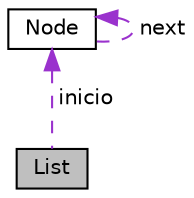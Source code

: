 digraph "List"
{
 // LATEX_PDF_SIZE
  edge [fontname="Helvetica",fontsize="10",labelfontname="Helvetica",labelfontsize="10"];
  node [fontname="Helvetica",fontsize="10",shape=record];
  Node1 [label="List",height=0.2,width=0.4,color="black", fillcolor="grey75", style="filled", fontcolor="black",tooltip="Esta clase crea la lista de espacios en memoria que estan siendo usados por los nodos."];
  Node2 -> Node1 [dir="back",color="darkorchid3",fontsize="10",style="dashed",label=" inicio" ,fontname="Helvetica"];
  Node2 [label="Node",height=0.2,width=0.4,color="black", fillcolor="white", style="filled",URL="$classNode.html",tooltip="Esta clase crea los nodos que estan en la lista de direcciones de oupadas y realiza operaciones con e..."];
  Node2 -> Node2 [dir="back",color="darkorchid3",fontsize="10",style="dashed",label=" next" ,fontname="Helvetica"];
}

